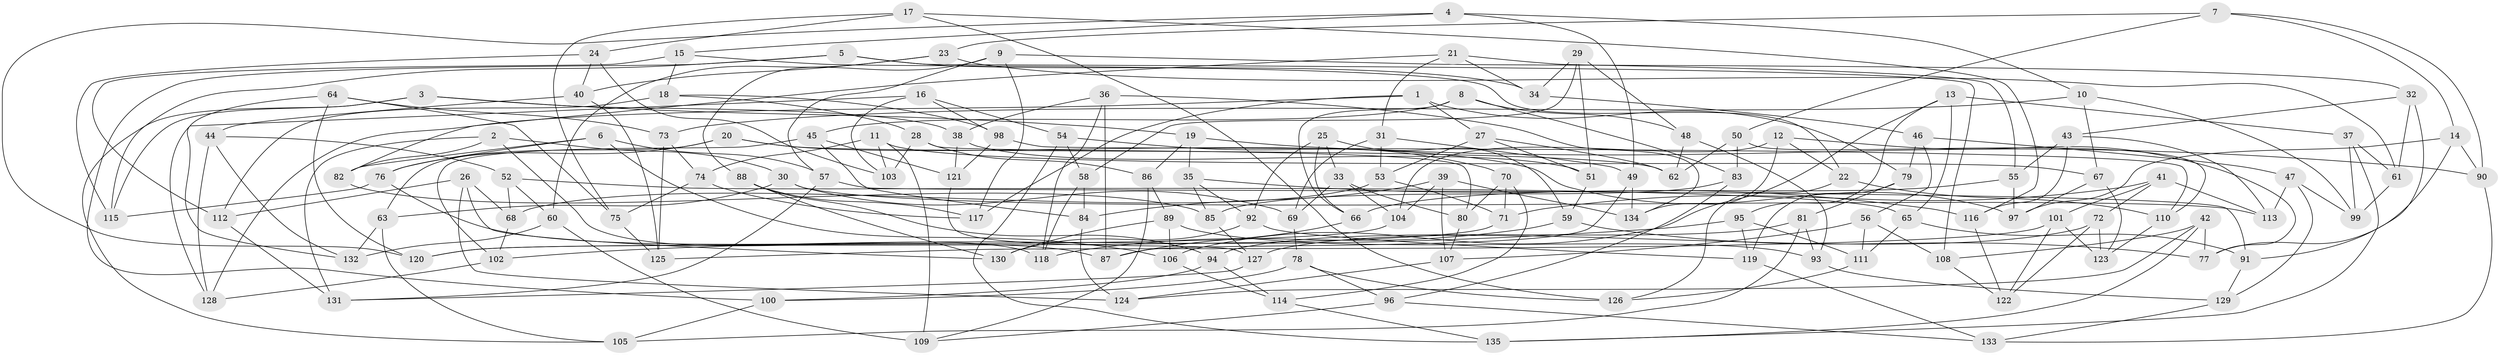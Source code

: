 // coarse degree distribution, {3: 0.06382978723404255, 4: 0.7021276595744681, 8: 0.02127659574468085, 6: 0.02127659574468085, 5: 0.1276595744680851, 11: 0.0425531914893617, 7: 0.02127659574468085}
// Generated by graph-tools (version 1.1) at 2025/02/03/04/25 22:02:51]
// undirected, 135 vertices, 270 edges
graph export_dot {
graph [start="1"]
  node [color=gray90,style=filled];
  1;
  2;
  3;
  4;
  5;
  6;
  7;
  8;
  9;
  10;
  11;
  12;
  13;
  14;
  15;
  16;
  17;
  18;
  19;
  20;
  21;
  22;
  23;
  24;
  25;
  26;
  27;
  28;
  29;
  30;
  31;
  32;
  33;
  34;
  35;
  36;
  37;
  38;
  39;
  40;
  41;
  42;
  43;
  44;
  45;
  46;
  47;
  48;
  49;
  50;
  51;
  52;
  53;
  54;
  55;
  56;
  57;
  58;
  59;
  60;
  61;
  62;
  63;
  64;
  65;
  66;
  67;
  68;
  69;
  70;
  71;
  72;
  73;
  74;
  75;
  76;
  77;
  78;
  79;
  80;
  81;
  82;
  83;
  84;
  85;
  86;
  87;
  88;
  89;
  90;
  91;
  92;
  93;
  94;
  95;
  96;
  97;
  98;
  99;
  100;
  101;
  102;
  103;
  104;
  105;
  106;
  107;
  108;
  109;
  110;
  111;
  112;
  113;
  114;
  115;
  116;
  117;
  118;
  119;
  120;
  121;
  122;
  123;
  124;
  125;
  126;
  127;
  128;
  129;
  130;
  131;
  132;
  133;
  134;
  135;
  1 -- 128;
  1 -- 27;
  1 -- 79;
  1 -- 117;
  2 -- 30;
  2 -- 131;
  2 -- 82;
  2 -- 118;
  3 -- 38;
  3 -- 105;
  3 -- 115;
  3 -- 19;
  4 -- 15;
  4 -- 49;
  4 -- 120;
  4 -- 10;
  5 -- 108;
  5 -- 34;
  5 -- 115;
  5 -- 100;
  6 -- 76;
  6 -- 57;
  6 -- 82;
  6 -- 106;
  7 -- 50;
  7 -- 14;
  7 -- 90;
  7 -- 23;
  8 -- 83;
  8 -- 45;
  8 -- 66;
  8 -- 48;
  9 -- 57;
  9 -- 88;
  9 -- 32;
  9 -- 117;
  10 -- 99;
  10 -- 67;
  10 -- 73;
  11 -- 103;
  11 -- 67;
  11 -- 109;
  11 -- 74;
  12 -- 134;
  12 -- 22;
  12 -- 77;
  12 -- 104;
  13 -- 65;
  13 -- 95;
  13 -- 106;
  13 -- 37;
  14 -- 77;
  14 -- 90;
  14 -- 97;
  15 -- 18;
  15 -- 22;
  15 -- 112;
  16 -- 103;
  16 -- 128;
  16 -- 54;
  16 -- 98;
  17 -- 126;
  17 -- 116;
  17 -- 24;
  17 -- 75;
  18 -- 98;
  18 -- 28;
  18 -- 112;
  19 -- 35;
  19 -- 90;
  19 -- 86;
  20 -- 63;
  20 -- 76;
  20 -- 62;
  20 -- 97;
  21 -- 31;
  21 -- 82;
  21 -- 34;
  21 -- 55;
  22 -- 110;
  22 -- 126;
  23 -- 61;
  23 -- 40;
  23 -- 60;
  24 -- 40;
  24 -- 115;
  24 -- 103;
  25 -- 66;
  25 -- 33;
  25 -- 59;
  25 -- 92;
  26 -- 124;
  26 -- 130;
  26 -- 68;
  26 -- 112;
  27 -- 62;
  27 -- 51;
  27 -- 53;
  28 -- 86;
  28 -- 80;
  28 -- 103;
  29 -- 34;
  29 -- 51;
  29 -- 48;
  29 -- 58;
  30 -- 69;
  30 -- 63;
  30 -- 113;
  31 -- 69;
  31 -- 53;
  31 -- 49;
  32 -- 43;
  32 -- 61;
  32 -- 91;
  33 -- 104;
  33 -- 80;
  33 -- 69;
  34 -- 46;
  35 -- 116;
  35 -- 85;
  35 -- 92;
  36 -- 38;
  36 -- 87;
  36 -- 118;
  36 -- 134;
  37 -- 99;
  37 -- 135;
  37 -- 61;
  38 -- 121;
  38 -- 51;
  39 -- 84;
  39 -- 107;
  39 -- 104;
  39 -- 134;
  40 -- 44;
  40 -- 125;
  41 -- 72;
  41 -- 101;
  41 -- 71;
  41 -- 113;
  42 -- 135;
  42 -- 124;
  42 -- 108;
  42 -- 77;
  43 -- 113;
  43 -- 116;
  43 -- 55;
  44 -- 128;
  44 -- 132;
  44 -- 52;
  45 -- 102;
  45 -- 84;
  45 -- 121;
  46 -- 56;
  46 -- 79;
  46 -- 47;
  47 -- 113;
  47 -- 129;
  47 -- 99;
  48 -- 93;
  48 -- 62;
  49 -- 134;
  49 -- 87;
  50 -- 62;
  50 -- 83;
  50 -- 110;
  51 -- 59;
  52 -- 68;
  52 -- 60;
  52 -- 65;
  53 -- 68;
  53 -- 71;
  54 -- 70;
  54 -- 58;
  54 -- 135;
  55 -- 66;
  55 -- 97;
  56 -- 111;
  56 -- 107;
  56 -- 108;
  57 -- 91;
  57 -- 131;
  58 -- 118;
  58 -- 84;
  59 -- 77;
  59 -- 118;
  60 -- 109;
  60 -- 132;
  61 -- 99;
  63 -- 105;
  63 -- 132;
  64 -- 73;
  64 -- 75;
  64 -- 120;
  64 -- 132;
  65 -- 91;
  65 -- 111;
  66 -- 87;
  67 -- 97;
  67 -- 123;
  68 -- 102;
  69 -- 78;
  70 -- 80;
  70 -- 114;
  70 -- 71;
  71 -- 120;
  72 -- 127;
  72 -- 122;
  72 -- 123;
  73 -- 74;
  73 -- 125;
  74 -- 75;
  74 -- 117;
  75 -- 125;
  76 -- 87;
  76 -- 115;
  78 -- 96;
  78 -- 100;
  78 -- 126;
  79 -- 119;
  79 -- 81;
  80 -- 107;
  81 -- 94;
  81 -- 105;
  81 -- 93;
  82 -- 85;
  83 -- 85;
  83 -- 96;
  84 -- 124;
  85 -- 127;
  86 -- 109;
  86 -- 89;
  88 -- 94;
  88 -- 117;
  88 -- 130;
  89 -- 130;
  89 -- 106;
  89 -- 93;
  90 -- 133;
  91 -- 129;
  92 -- 119;
  92 -- 130;
  93 -- 129;
  94 -- 114;
  94 -- 100;
  95 -- 111;
  95 -- 119;
  95 -- 102;
  96 -- 133;
  96 -- 109;
  98 -- 110;
  98 -- 121;
  100 -- 105;
  101 -- 125;
  101 -- 123;
  101 -- 122;
  102 -- 128;
  104 -- 120;
  106 -- 114;
  107 -- 124;
  108 -- 122;
  110 -- 123;
  111 -- 126;
  112 -- 131;
  114 -- 135;
  116 -- 122;
  119 -- 133;
  121 -- 127;
  127 -- 131;
  129 -- 133;
}
